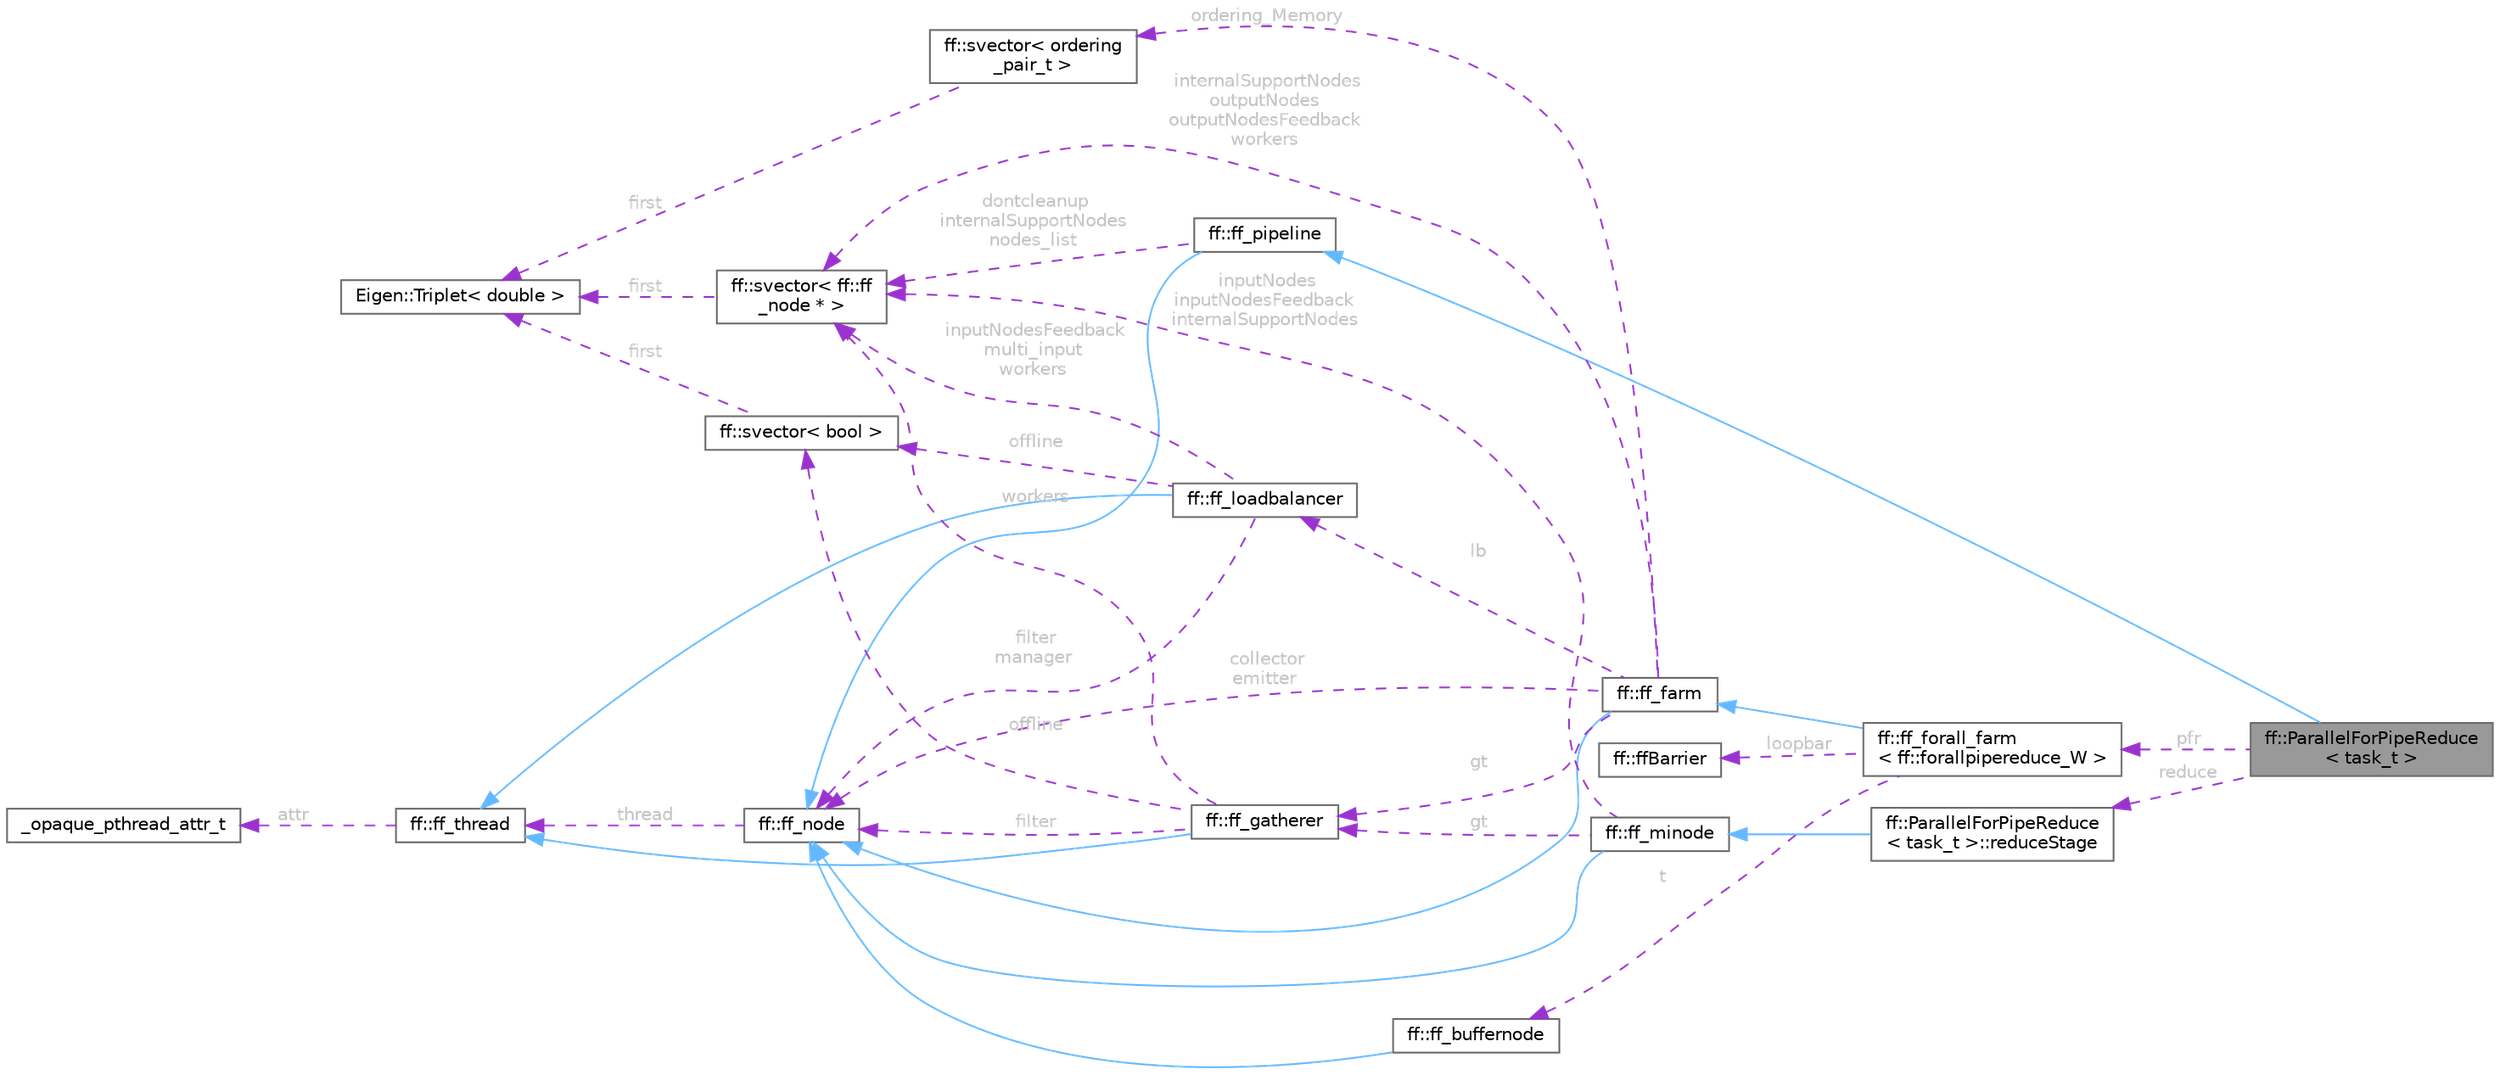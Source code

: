 digraph "ff::ParallelForPipeReduce&lt; task_t &gt;"
{
 // LATEX_PDF_SIZE
  bgcolor="transparent";
  edge [fontname=Helvetica,fontsize=10,labelfontname=Helvetica,labelfontsize=10];
  node [fontname=Helvetica,fontsize=10,shape=box,height=0.2,width=0.4];
  rankdir="LR";
  Node1 [id="Node000001",label="ff::ParallelForPipeReduce\l\< task_t \>",height=0.2,width=0.4,color="gray40", fillcolor="grey60", style="filled", fontcolor="black",tooltip="ParallelForPipeReduce class"];
  Node2 -> Node1 [id="edge1_Node000001_Node000002",dir="back",color="steelblue1",style="solid",tooltip=" "];
  Node2 [id="Node000002",label="ff::ff_pipeline",height=0.2,width=0.4,color="gray40", fillcolor="white", style="filled",URL="$classff_1_1ff__pipeline.html",tooltip="The Pipeline skeleton (low-level syntax)"];
  Node3 -> Node2 [id="edge2_Node000002_Node000003",dir="back",color="steelblue1",style="solid",tooltip=" "];
  Node3 [id="Node000003",label="ff::ff_node",height=0.2,width=0.4,color="gray40", fillcolor="white", style="filled",URL="$classff_1_1ff__node.html",tooltip="The FastFlow abstract contanier for a parallel activity (actor)."];
  Node4 -> Node3 [id="edge3_Node000003_Node000004",dir="back",color="darkorchid3",style="dashed",tooltip=" ",label=" thread",fontcolor="grey" ];
  Node4 [id="Node000004",label="ff::ff_thread",height=0.2,width=0.4,color="gray40", fillcolor="white", style="filled",URL="$classff_1_1ff__thread.html",tooltip="thread container for (leaves) ff_node"];
  Node5 -> Node4 [id="edge4_Node000004_Node000005",dir="back",color="darkorchid3",style="dashed",tooltip=" ",label=" attr",fontcolor="grey" ];
  Node5 [id="Node000005",label="_opaque_pthread_attr_t",height=0.2,width=0.4,color="gray40", fillcolor="white", style="filled",URL="$struct__opaque__pthread__attr__t.html",tooltip=" "];
  Node6 -> Node2 [id="edge5_Node000002_Node000006",dir="back",color="darkorchid3",style="dashed",tooltip=" ",label=" dontcleanup\ninternalSupportNodes\nnodes_list",fontcolor="grey" ];
  Node6 [id="Node000006",label="ff::svector\< ff::ff\l_node * \>",height=0.2,width=0.4,color="gray40", fillcolor="white", style="filled",URL="$classff_1_1svector.html",tooltip=" "];
  Node7 -> Node6 [id="edge6_Node000006_Node000007",dir="back",color="darkorchid3",style="dashed",tooltip=" ",label=" first",fontcolor="grey" ];
  Node7 [id="Node000007",label="Eigen::Triplet\< double \>",height=0.2,width=0.4,color="gray40", fillcolor="white", style="filled",URL="$class_eigen_1_1_triplet.html",tooltip=" "];
  Node8 -> Node1 [id="edge7_Node000001_Node000008",dir="back",color="darkorchid3",style="dashed",tooltip=" ",label=" pfr",fontcolor="grey" ];
  Node8 [id="Node000008",label="ff::ff_forall_farm\l\< ff::forallpipereduce_W \>",height=0.2,width=0.4,color="gray40", fillcolor="white", style="filled",URL="$classff_1_1ff__forall__farm.html",tooltip=" "];
  Node9 -> Node8 [id="edge8_Node000008_Node000009",dir="back",color="steelblue1",style="solid",tooltip=" "];
  Node9 [id="Node000009",label="ff::ff_farm",height=0.2,width=0.4,color="gray40", fillcolor="white", style="filled",URL="$classff_1_1ff__farm.html",tooltip="The Farm skeleton, with Emitter (lb_t) and Collector (gt_t)."];
  Node3 -> Node9 [id="edge9_Node000009_Node000003",dir="back",color="steelblue1",style="solid",tooltip=" "];
  Node3 -> Node9 [id="edge10_Node000009_Node000003",dir="back",color="darkorchid3",style="dashed",tooltip=" ",label=" collector\nemitter",fontcolor="grey" ];
  Node10 -> Node9 [id="edge11_Node000009_Node000010",dir="back",color="darkorchid3",style="dashed",tooltip=" ",label=" lb",fontcolor="grey" ];
  Node10 [id="Node000010",label="ff::ff_loadbalancer",height=0.2,width=0.4,color="gray40", fillcolor="white", style="filled",URL="$classff_1_1ff__loadbalancer.html",tooltip="A class representing the Emitter node in a typical Farm skeleton."];
  Node4 -> Node10 [id="edge12_Node000010_Node000004",dir="back",color="steelblue1",style="solid",tooltip=" "];
  Node3 -> Node10 [id="edge13_Node000010_Node000003",dir="back",color="darkorchid3",style="dashed",tooltip=" ",label=" filter\nmanager",fontcolor="grey" ];
  Node6 -> Node10 [id="edge14_Node000010_Node000006",dir="back",color="darkorchid3",style="dashed",tooltip=" ",label=" inputNodesFeedback\nmulti_input\nworkers",fontcolor="grey" ];
  Node11 -> Node10 [id="edge15_Node000010_Node000011",dir="back",color="darkorchid3",style="dashed",tooltip=" ",label=" offline",fontcolor="grey" ];
  Node11 [id="Node000011",label="ff::svector\< bool \>",height=0.2,width=0.4,color="gray40", fillcolor="white", style="filled",URL="$classff_1_1svector.html",tooltip=" "];
  Node7 -> Node11 [id="edge16_Node000011_Node000007",dir="back",color="darkorchid3",style="dashed",tooltip=" ",label=" first",fontcolor="grey" ];
  Node12 -> Node9 [id="edge17_Node000009_Node000012",dir="back",color="darkorchid3",style="dashed",tooltip=" ",label=" gt",fontcolor="grey" ];
  Node12 [id="Node000012",label="ff::ff_gatherer",height=0.2,width=0.4,color="gray40", fillcolor="white", style="filled",URL="$classff_1_1ff__gatherer.html",tooltip="A class representing the Collector node in a Farm skeleton."];
  Node4 -> Node12 [id="edge18_Node000012_Node000004",dir="back",color="steelblue1",style="solid",tooltip=" "];
  Node3 -> Node12 [id="edge19_Node000012_Node000003",dir="back",color="darkorchid3",style="dashed",tooltip=" ",label=" filter",fontcolor="grey" ];
  Node6 -> Node12 [id="edge20_Node000012_Node000006",dir="back",color="darkorchid3",style="dashed",tooltip=" ",label=" workers",fontcolor="grey" ];
  Node11 -> Node12 [id="edge21_Node000012_Node000011",dir="back",color="darkorchid3",style="dashed",tooltip=" ",label=" offline",fontcolor="grey" ];
  Node6 -> Node9 [id="edge22_Node000009_Node000006",dir="back",color="darkorchid3",style="dashed",tooltip=" ",label=" internalSupportNodes\noutputNodes\noutputNodesFeedback\nworkers",fontcolor="grey" ];
  Node13 -> Node9 [id="edge23_Node000009_Node000013",dir="back",color="darkorchid3",style="dashed",tooltip=" ",label=" ordering_Memory",fontcolor="grey" ];
  Node13 [id="Node000013",label="ff::svector\< ordering\l_pair_t \>",height=0.2,width=0.4,color="gray40", fillcolor="white", style="filled",URL="$classff_1_1svector.html",tooltip=" "];
  Node7 -> Node13 [id="edge24_Node000013_Node000007",dir="back",color="darkorchid3",style="dashed",tooltip=" ",label=" first",fontcolor="grey" ];
  Node14 -> Node8 [id="edge25_Node000008_Node000014",dir="back",color="darkorchid3",style="dashed",tooltip=" ",label=" t",fontcolor="grey" ];
  Node14 [id="Node000014",label="ff::ff_buffernode",height=0.2,width=0.4,color="gray40", fillcolor="white", style="filled",URL="$structff_1_1ff__buffernode.html",tooltip=" "];
  Node3 -> Node14 [id="edge26_Node000014_Node000003",dir="back",color="steelblue1",style="solid",tooltip=" "];
  Node15 -> Node8 [id="edge27_Node000008_Node000015",dir="back",color="darkorchid3",style="dashed",tooltip=" ",label=" loopbar",fontcolor="grey" ];
  Node15 [id="Node000015",label="ff::ffBarrier",height=0.2,width=0.4,color="gray40", fillcolor="white", style="filled",URL="$structff_1_1ff_barrier.html",tooltip="Just a barrier interface"];
  Node16 -> Node1 [id="edge28_Node000001_Node000016",dir="back",color="darkorchid3",style="dashed",tooltip=" ",label=" reduce",fontcolor="grey" ];
  Node16 [id="Node000016",label="ff::ParallelForPipeReduce\l\< task_t \>::reduceStage",height=0.2,width=0.4,color="gray40", fillcolor="white", style="filled",URL="$structff_1_1_parallel_for_pipe_reduce_1_1reduce_stage.html",tooltip=" "];
  Node17 -> Node16 [id="edge29_Node000016_Node000017",dir="back",color="steelblue1",style="solid",tooltip=" "];
  Node17 [id="Node000017",label="ff::ff_minode",height=0.2,width=0.4,color="gray40", fillcolor="white", style="filled",URL="$classff_1_1ff__minode.html",tooltip="Multiple input ff_node (the SPMC mediator)"];
  Node3 -> Node17 [id="edge30_Node000017_Node000003",dir="back",color="steelblue1",style="solid",tooltip=" "];
  Node12 -> Node17 [id="edge31_Node000017_Node000012",dir="back",color="darkorchid3",style="dashed",tooltip=" ",label=" gt",fontcolor="grey" ];
  Node6 -> Node17 [id="edge32_Node000017_Node000006",dir="back",color="darkorchid3",style="dashed",tooltip=" ",label=" inputNodes\ninputNodesFeedback\ninternalSupportNodes",fontcolor="grey" ];
}
